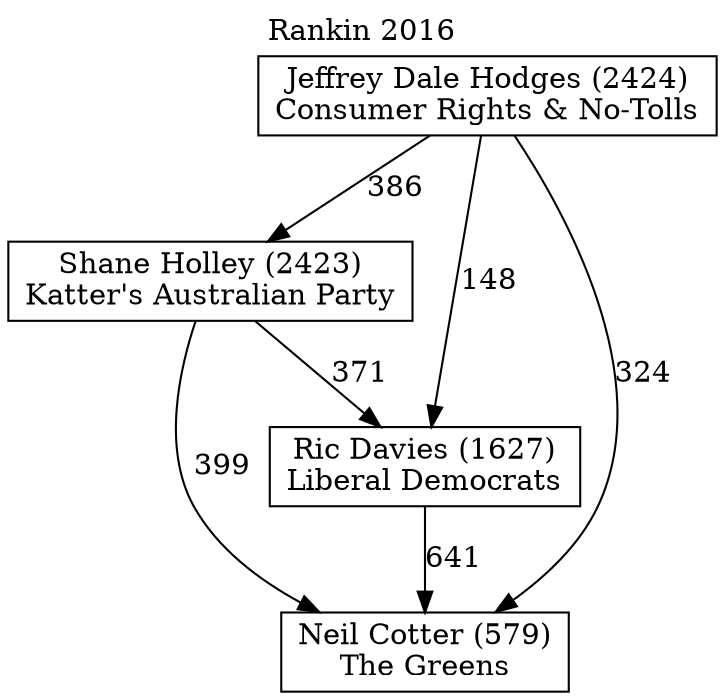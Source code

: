 // House preference flow
digraph "Neil Cotter (579)_Rankin_2016" {
	graph [label="Rankin 2016" labelloc=t mclimit=10]
	node [shape=box]
	"Jeffrey Dale Hodges (2424)" [label="Jeffrey Dale Hodges (2424)
Consumer Rights & No-Tolls"]
	"Shane Holley (2423)" [label="Shane Holley (2423)
Katter's Australian Party"]
	"Ric Davies (1627)" [label="Ric Davies (1627)
Liberal Democrats"]
	"Neil Cotter (579)" [label="Neil Cotter (579)
The Greens"]
	"Jeffrey Dale Hodges (2424)" -> "Neil Cotter (579)" [label=324]
	"Shane Holley (2423)" -> "Neil Cotter (579)" [label=399]
	"Jeffrey Dale Hodges (2424)" -> "Shane Holley (2423)" [label=386]
	"Shane Holley (2423)" -> "Ric Davies (1627)" [label=371]
	"Jeffrey Dale Hodges (2424)" -> "Ric Davies (1627)" [label=148]
	"Ric Davies (1627)" -> "Neil Cotter (579)" [label=641]
}
